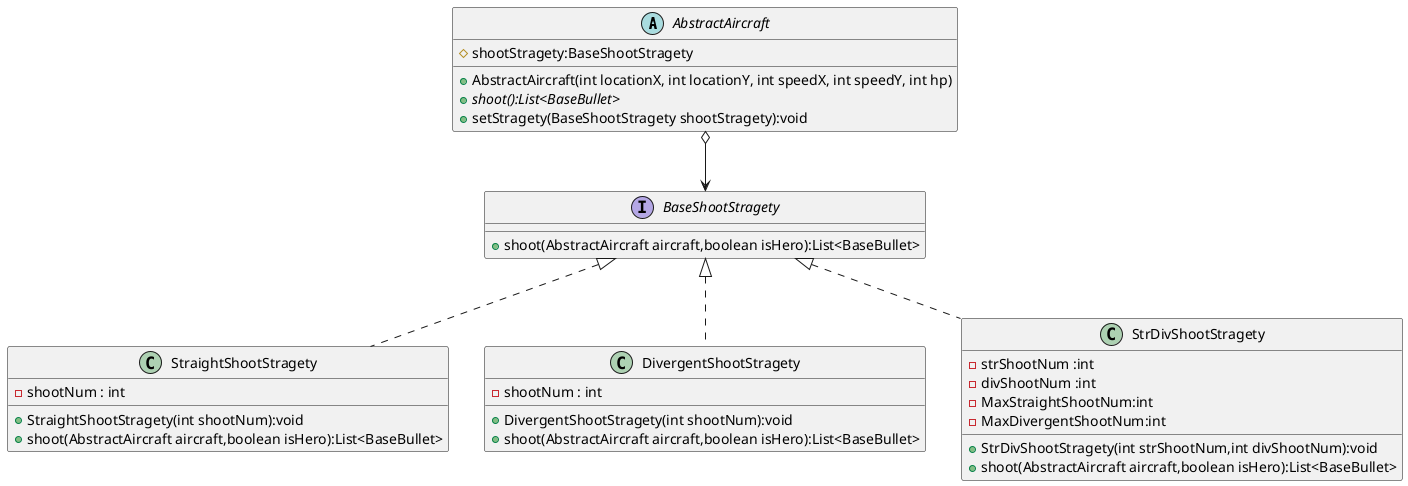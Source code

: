 @startuml
'https://plantuml.com/class-diagram

abstract class AbstractAircraft
{
    # shootStragety:BaseShootStragety
    + AbstractAircraft(int locationX, int locationY, int speedX, int speedY, int hp)
    + {abstract} shoot():List<BaseBullet>
    + setStragety(BaseShootStragety shootStragety):void
 }
AbstractAircraft o--> BaseShootStragety

interface BaseShootStragety
{
    + shoot(AbstractAircraft aircraft,boolean isHero):List<BaseBullet>
}

class StraightShootStragety
{
    - shootNum : int
    + StraightShootStragety(int shootNum):void
    + shoot(AbstractAircraft aircraft,boolean isHero):List<BaseBullet>
}
BaseShootStragety <|.. StraightShootStragety

class DivergentShootStragety
{
    - shootNum : int
    + DivergentShootStragety(int shootNum):void
    + shoot(AbstractAircraft aircraft,boolean isHero):List<BaseBullet>
}
BaseShootStragety <|.. DivergentShootStragety

class StrDivShootStragety
{
    - strShootNum :int
    - divShootNum :int
    - MaxStraightShootNum:int
    - MaxDivergentShootNum:int
    + StrDivShootStragety(int strShootNum,int divShootNum):void
    + shoot(AbstractAircraft aircraft,boolean isHero):List<BaseBullet>
}
BaseShootStragety <|.. StrDivShootStragety

@enduml